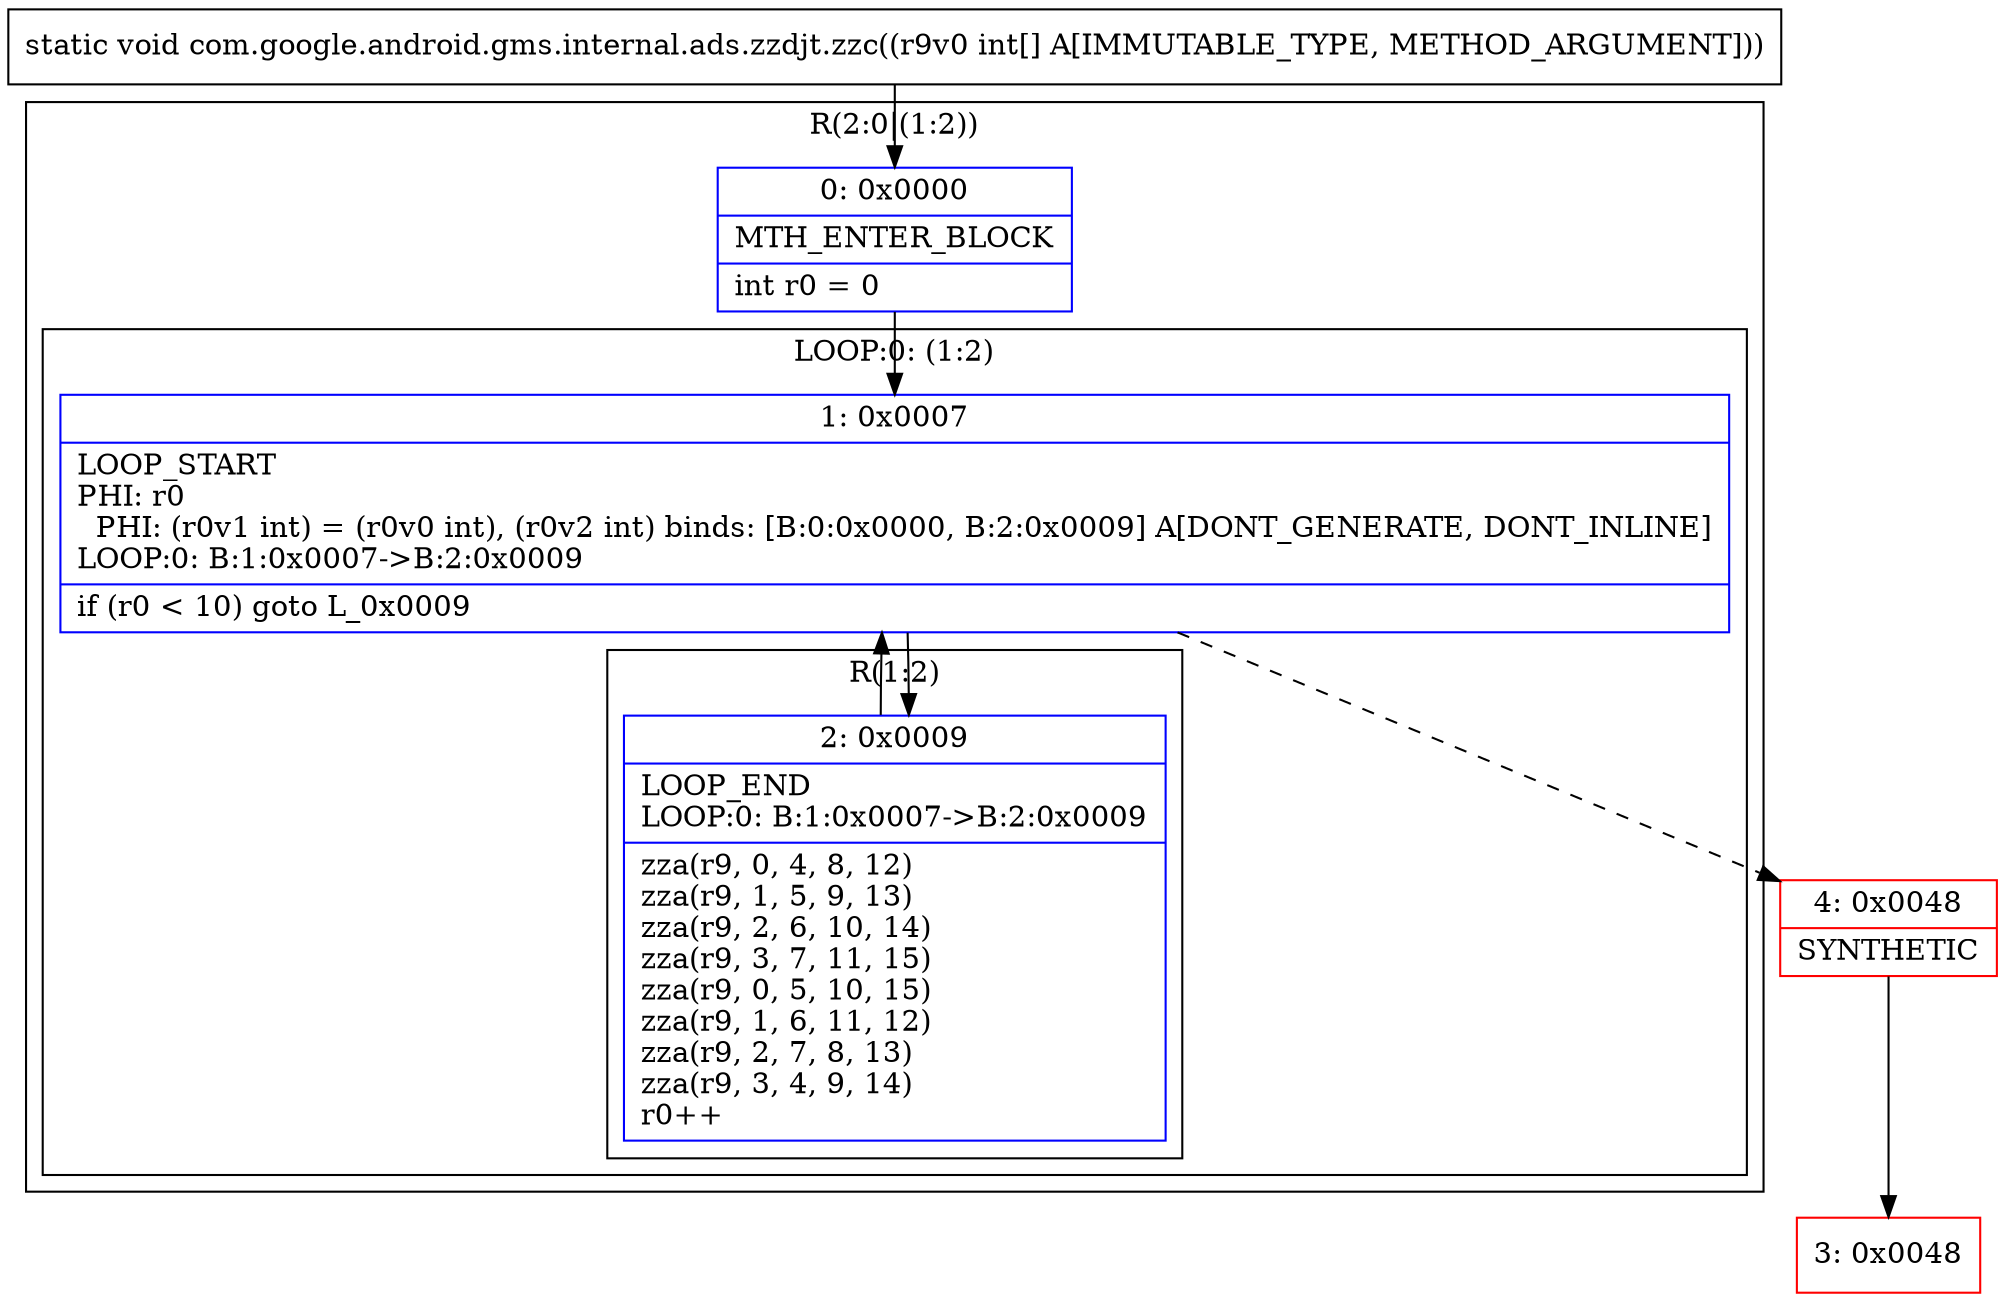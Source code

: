 digraph "CFG forcom.google.android.gms.internal.ads.zzdjt.zzc([I)V" {
subgraph cluster_Region_2134831859 {
label = "R(2:0|(1:2))";
node [shape=record,color=blue];
Node_0 [shape=record,label="{0\:\ 0x0000|MTH_ENTER_BLOCK\l|int r0 = 0\l}"];
subgraph cluster_LoopRegion_837777698 {
label = "LOOP:0: (1:2)";
node [shape=record,color=blue];
Node_1 [shape=record,label="{1\:\ 0x0007|LOOP_START\lPHI: r0 \l  PHI: (r0v1 int) = (r0v0 int), (r0v2 int) binds: [B:0:0x0000, B:2:0x0009] A[DONT_GENERATE, DONT_INLINE]\lLOOP:0: B:1:0x0007\-\>B:2:0x0009\l|if (r0 \< 10) goto L_0x0009\l}"];
subgraph cluster_Region_713676599 {
label = "R(1:2)";
node [shape=record,color=blue];
Node_2 [shape=record,label="{2\:\ 0x0009|LOOP_END\lLOOP:0: B:1:0x0007\-\>B:2:0x0009\l|zza(r9, 0, 4, 8, 12)\lzza(r9, 1, 5, 9, 13)\lzza(r9, 2, 6, 10, 14)\lzza(r9, 3, 7, 11, 15)\lzza(r9, 0, 5, 10, 15)\lzza(r9, 1, 6, 11, 12)\lzza(r9, 2, 7, 8, 13)\lzza(r9, 3, 4, 9, 14)\lr0++\l}"];
}
}
}
Node_3 [shape=record,color=red,label="{3\:\ 0x0048}"];
Node_4 [shape=record,color=red,label="{4\:\ 0x0048|SYNTHETIC\l}"];
MethodNode[shape=record,label="{static void com.google.android.gms.internal.ads.zzdjt.zzc((r9v0 int[] A[IMMUTABLE_TYPE, METHOD_ARGUMENT])) }"];
MethodNode -> Node_0;
Node_0 -> Node_1;
Node_1 -> Node_2;
Node_1 -> Node_4[style=dashed];
Node_2 -> Node_1;
Node_4 -> Node_3;
}

